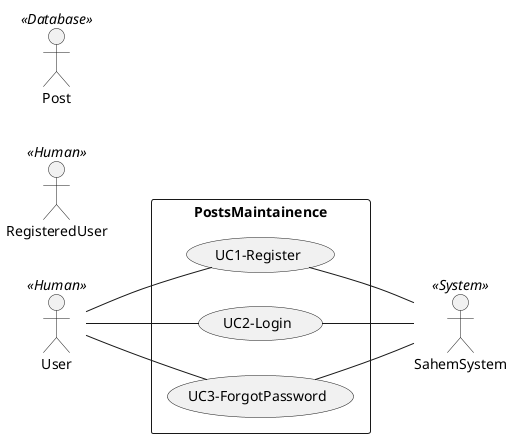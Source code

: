 @startuml PostsMaintainence
left to right direction
skinparam packageStyle rectangle
actor User as A1 << Human >>
actor RegisteredUser as A3 << Human >>
actor SahemSystem as A6 << System >>
actor Post as A9 << Database >>

' usecase (UC4-ShareToSocialMedia) as UC4
' A1 -- (UC4)
' (UC4) -- A6

rectangle PostsMaintainence {
    usecase (UC1-Register) as UC1
    usecase (UC2-Login) as UC2
    usecase (UC3-ForgotPassword) as UC3
    A1 -- (UC1)
    A1 -- (UC2)
    A1 -- (UC3)

    (UC1) -- A6
    (UC2) -- A6
    (UC3) -- A6

}

@enduml
